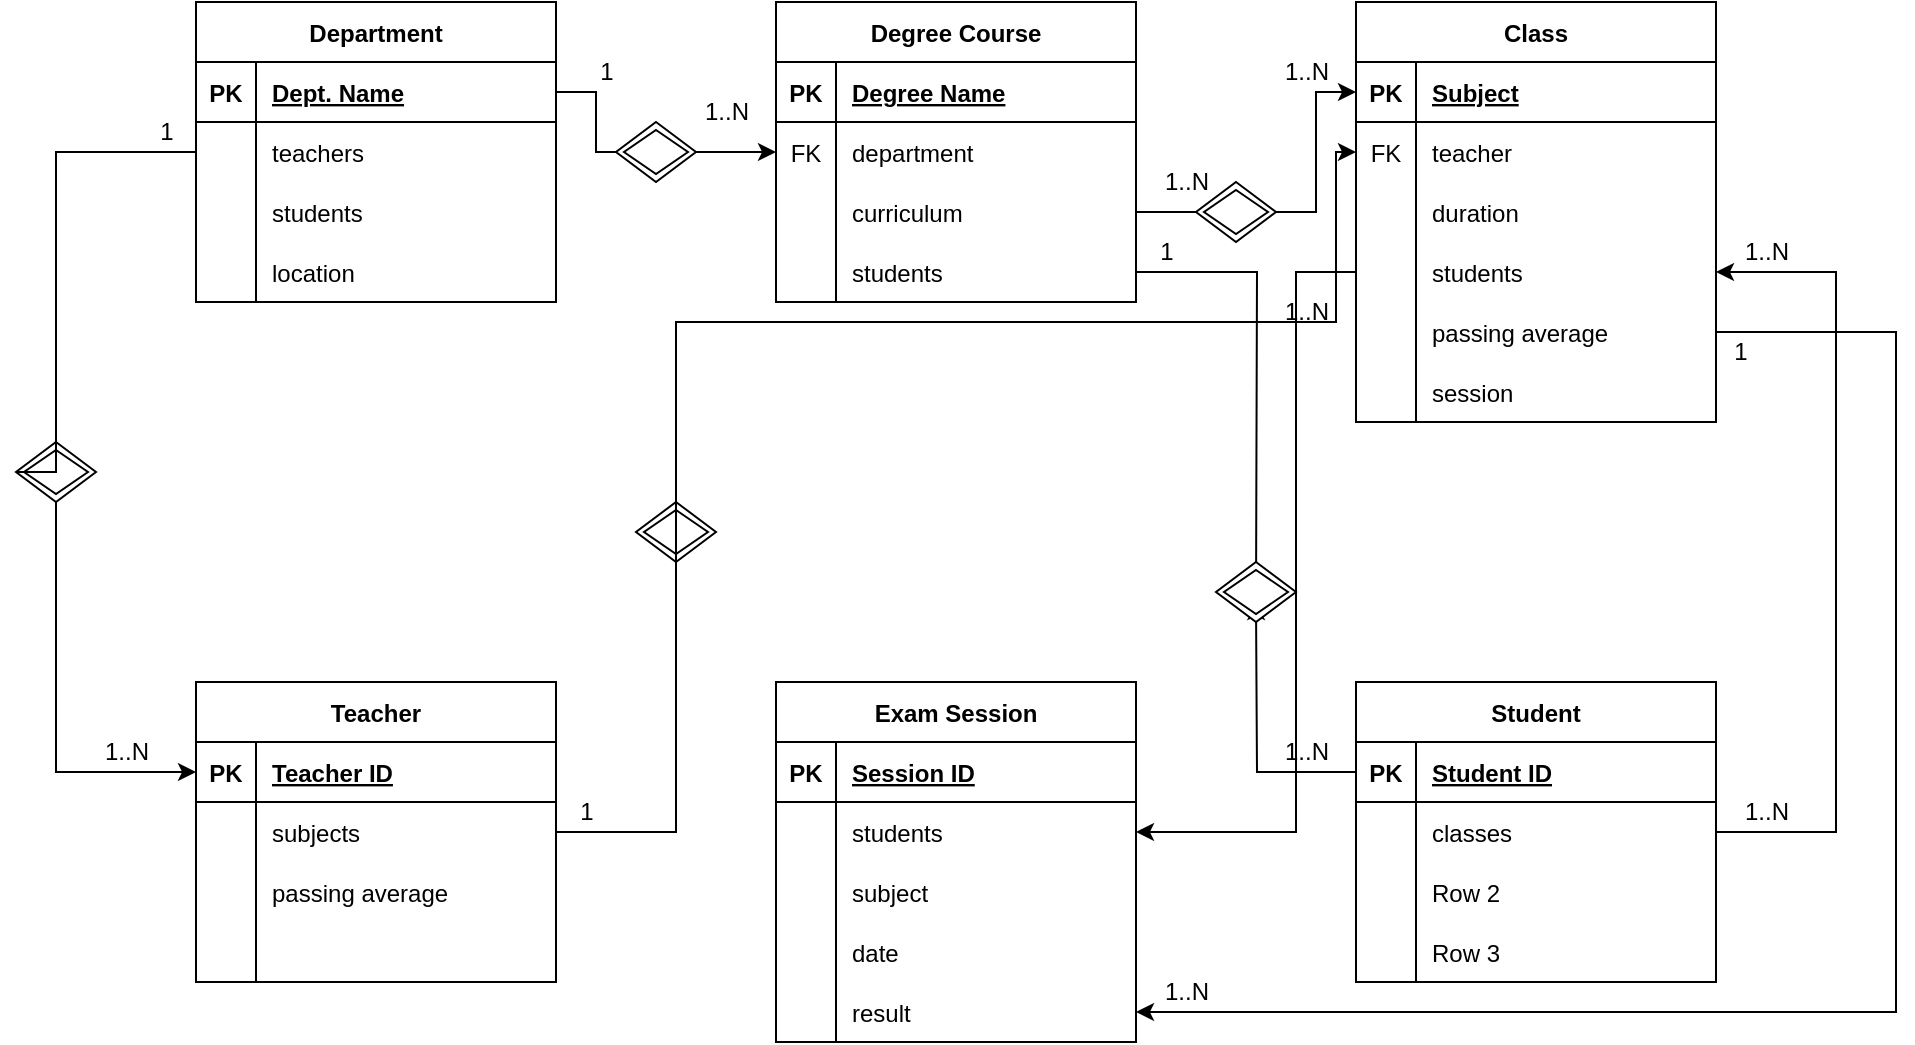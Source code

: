 <mxfile version="20.7.4" type="device"><diagram id="fVnTLUmW5hFLjx-e31FA" name="Pagina-1"><mxGraphModel dx="2261" dy="764" grid="1" gridSize="10" guides="1" tooltips="1" connect="1" arrows="1" fold="1" page="1" pageScale="1" pageWidth="827" pageHeight="1169" math="0" shadow="0"><root><mxCell id="0"/><mxCell id="1" parent="0"/><mxCell id="kruWDj_PlsccbWnWvVst-1" value="Department" style="shape=table;startSize=30;container=1;collapsible=1;childLayout=tableLayout;fixedRows=1;rowLines=0;fontStyle=1;align=center;resizeLast=1;" vertex="1" parent="1"><mxGeometry x="40" y="40" width="180" height="150" as="geometry"/></mxCell><mxCell id="kruWDj_PlsccbWnWvVst-2" value="" style="shape=tableRow;horizontal=0;startSize=0;swimlaneHead=0;swimlaneBody=0;fillColor=none;collapsible=0;dropTarget=0;points=[[0,0.5],[1,0.5]];portConstraint=eastwest;top=0;left=0;right=0;bottom=1;" vertex="1" parent="kruWDj_PlsccbWnWvVst-1"><mxGeometry y="30" width="180" height="30" as="geometry"/></mxCell><mxCell id="kruWDj_PlsccbWnWvVst-3" value="PK" style="shape=partialRectangle;connectable=0;fillColor=none;top=0;left=0;bottom=0;right=0;fontStyle=1;overflow=hidden;" vertex="1" parent="kruWDj_PlsccbWnWvVst-2"><mxGeometry width="30" height="30" as="geometry"><mxRectangle width="30" height="30" as="alternateBounds"/></mxGeometry></mxCell><mxCell id="kruWDj_PlsccbWnWvVst-4" value="Dept. Name" style="shape=partialRectangle;connectable=0;fillColor=none;top=0;left=0;bottom=0;right=0;align=left;spacingLeft=6;fontStyle=5;overflow=hidden;" vertex="1" parent="kruWDj_PlsccbWnWvVst-2"><mxGeometry x="30" width="150" height="30" as="geometry"><mxRectangle width="150" height="30" as="alternateBounds"/></mxGeometry></mxCell><mxCell id="kruWDj_PlsccbWnWvVst-5" value="" style="shape=tableRow;horizontal=0;startSize=0;swimlaneHead=0;swimlaneBody=0;fillColor=none;collapsible=0;dropTarget=0;points=[[0,0.5],[1,0.5]];portConstraint=eastwest;top=0;left=0;right=0;bottom=0;" vertex="1" parent="kruWDj_PlsccbWnWvVst-1"><mxGeometry y="60" width="180" height="30" as="geometry"/></mxCell><mxCell id="kruWDj_PlsccbWnWvVst-6" value="" style="shape=partialRectangle;connectable=0;fillColor=none;top=0;left=0;bottom=0;right=0;editable=1;overflow=hidden;" vertex="1" parent="kruWDj_PlsccbWnWvVst-5"><mxGeometry width="30" height="30" as="geometry"><mxRectangle width="30" height="30" as="alternateBounds"/></mxGeometry></mxCell><mxCell id="kruWDj_PlsccbWnWvVst-7" value="teachers" style="shape=partialRectangle;connectable=0;fillColor=none;top=0;left=0;bottom=0;right=0;align=left;spacingLeft=6;overflow=hidden;" vertex="1" parent="kruWDj_PlsccbWnWvVst-5"><mxGeometry x="30" width="150" height="30" as="geometry"><mxRectangle width="150" height="30" as="alternateBounds"/></mxGeometry></mxCell><mxCell id="kruWDj_PlsccbWnWvVst-8" value="" style="shape=tableRow;horizontal=0;startSize=0;swimlaneHead=0;swimlaneBody=0;fillColor=none;collapsible=0;dropTarget=0;points=[[0,0.5],[1,0.5]];portConstraint=eastwest;top=0;left=0;right=0;bottom=0;" vertex="1" parent="kruWDj_PlsccbWnWvVst-1"><mxGeometry y="90" width="180" height="30" as="geometry"/></mxCell><mxCell id="kruWDj_PlsccbWnWvVst-9" value="" style="shape=partialRectangle;connectable=0;fillColor=none;top=0;left=0;bottom=0;right=0;editable=1;overflow=hidden;" vertex="1" parent="kruWDj_PlsccbWnWvVst-8"><mxGeometry width="30" height="30" as="geometry"><mxRectangle width="30" height="30" as="alternateBounds"/></mxGeometry></mxCell><mxCell id="kruWDj_PlsccbWnWvVst-10" value="students" style="shape=partialRectangle;connectable=0;fillColor=none;top=0;left=0;bottom=0;right=0;align=left;spacingLeft=6;overflow=hidden;" vertex="1" parent="kruWDj_PlsccbWnWvVst-8"><mxGeometry x="30" width="150" height="30" as="geometry"><mxRectangle width="150" height="30" as="alternateBounds"/></mxGeometry></mxCell><mxCell id="kruWDj_PlsccbWnWvVst-11" value="" style="shape=tableRow;horizontal=0;startSize=0;swimlaneHead=0;swimlaneBody=0;fillColor=none;collapsible=0;dropTarget=0;points=[[0,0.5],[1,0.5]];portConstraint=eastwest;top=0;left=0;right=0;bottom=0;" vertex="1" parent="kruWDj_PlsccbWnWvVst-1"><mxGeometry y="120" width="180" height="30" as="geometry"/></mxCell><mxCell id="kruWDj_PlsccbWnWvVst-12" value="" style="shape=partialRectangle;connectable=0;fillColor=none;top=0;left=0;bottom=0;right=0;editable=1;overflow=hidden;" vertex="1" parent="kruWDj_PlsccbWnWvVst-11"><mxGeometry width="30" height="30" as="geometry"><mxRectangle width="30" height="30" as="alternateBounds"/></mxGeometry></mxCell><mxCell id="kruWDj_PlsccbWnWvVst-13" value="location" style="shape=partialRectangle;connectable=0;fillColor=none;top=0;left=0;bottom=0;right=0;align=left;spacingLeft=6;overflow=hidden;" vertex="1" parent="kruWDj_PlsccbWnWvVst-11"><mxGeometry x="30" width="150" height="30" as="geometry"><mxRectangle width="150" height="30" as="alternateBounds"/></mxGeometry></mxCell><mxCell id="kruWDj_PlsccbWnWvVst-14" value="Degree Course" style="shape=table;startSize=30;container=1;collapsible=1;childLayout=tableLayout;fixedRows=1;rowLines=0;fontStyle=1;align=center;resizeLast=1;" vertex="1" parent="1"><mxGeometry x="330" y="40" width="180" height="150" as="geometry"/></mxCell><mxCell id="kruWDj_PlsccbWnWvVst-15" value="" style="shape=tableRow;horizontal=0;startSize=0;swimlaneHead=0;swimlaneBody=0;fillColor=none;collapsible=0;dropTarget=0;points=[[0,0.5],[1,0.5]];portConstraint=eastwest;top=0;left=0;right=0;bottom=1;" vertex="1" parent="kruWDj_PlsccbWnWvVst-14"><mxGeometry y="30" width="180" height="30" as="geometry"/></mxCell><mxCell id="kruWDj_PlsccbWnWvVst-16" value="PK" style="shape=partialRectangle;connectable=0;fillColor=none;top=0;left=0;bottom=0;right=0;fontStyle=1;overflow=hidden;" vertex="1" parent="kruWDj_PlsccbWnWvVst-15"><mxGeometry width="30" height="30" as="geometry"><mxRectangle width="30" height="30" as="alternateBounds"/></mxGeometry></mxCell><mxCell id="kruWDj_PlsccbWnWvVst-17" value="Degree Name" style="shape=partialRectangle;connectable=0;fillColor=none;top=0;left=0;bottom=0;right=0;align=left;spacingLeft=6;fontStyle=5;overflow=hidden;" vertex="1" parent="kruWDj_PlsccbWnWvVst-15"><mxGeometry x="30" width="150" height="30" as="geometry"><mxRectangle width="150" height="30" as="alternateBounds"/></mxGeometry></mxCell><mxCell id="kruWDj_PlsccbWnWvVst-21" value="" style="shape=tableRow;horizontal=0;startSize=0;swimlaneHead=0;swimlaneBody=0;fillColor=none;collapsible=0;dropTarget=0;points=[[0,0.5],[1,0.5]];portConstraint=eastwest;top=0;left=0;right=0;bottom=0;" vertex="1" parent="kruWDj_PlsccbWnWvVst-14"><mxGeometry y="60" width="180" height="30" as="geometry"/></mxCell><mxCell id="kruWDj_PlsccbWnWvVst-22" value="FK" style="shape=partialRectangle;connectable=0;fillColor=none;top=0;left=0;bottom=0;right=0;editable=1;overflow=hidden;" vertex="1" parent="kruWDj_PlsccbWnWvVst-21"><mxGeometry width="30" height="30" as="geometry"><mxRectangle width="30" height="30" as="alternateBounds"/></mxGeometry></mxCell><mxCell id="kruWDj_PlsccbWnWvVst-23" value="department" style="shape=partialRectangle;connectable=0;fillColor=none;top=0;left=0;bottom=0;right=0;align=left;spacingLeft=6;overflow=hidden;" vertex="1" parent="kruWDj_PlsccbWnWvVst-21"><mxGeometry x="30" width="150" height="30" as="geometry"><mxRectangle width="150" height="30" as="alternateBounds"/></mxGeometry></mxCell><mxCell id="kruWDj_PlsccbWnWvVst-18" value="" style="shape=tableRow;horizontal=0;startSize=0;swimlaneHead=0;swimlaneBody=0;fillColor=none;collapsible=0;dropTarget=0;points=[[0,0.5],[1,0.5]];portConstraint=eastwest;top=0;left=0;right=0;bottom=0;" vertex="1" parent="kruWDj_PlsccbWnWvVst-14"><mxGeometry y="90" width="180" height="30" as="geometry"/></mxCell><mxCell id="kruWDj_PlsccbWnWvVst-19" value="" style="shape=partialRectangle;connectable=0;fillColor=none;top=0;left=0;bottom=0;right=0;editable=1;overflow=hidden;" vertex="1" parent="kruWDj_PlsccbWnWvVst-18"><mxGeometry width="30" height="30" as="geometry"><mxRectangle width="30" height="30" as="alternateBounds"/></mxGeometry></mxCell><mxCell id="kruWDj_PlsccbWnWvVst-20" value="curriculum" style="shape=partialRectangle;connectable=0;fillColor=none;top=0;left=0;bottom=0;right=0;align=left;spacingLeft=6;overflow=hidden;" vertex="1" parent="kruWDj_PlsccbWnWvVst-18"><mxGeometry x="30" width="150" height="30" as="geometry"><mxRectangle width="150" height="30" as="alternateBounds"/></mxGeometry></mxCell><mxCell id="kruWDj_PlsccbWnWvVst-24" value="" style="shape=tableRow;horizontal=0;startSize=0;swimlaneHead=0;swimlaneBody=0;fillColor=none;collapsible=0;dropTarget=0;points=[[0,0.5],[1,0.5]];portConstraint=eastwest;top=0;left=0;right=0;bottom=0;" vertex="1" parent="kruWDj_PlsccbWnWvVst-14"><mxGeometry y="120" width="180" height="30" as="geometry"/></mxCell><mxCell id="kruWDj_PlsccbWnWvVst-25" value="" style="shape=partialRectangle;connectable=0;fillColor=none;top=0;left=0;bottom=0;right=0;editable=1;overflow=hidden;" vertex="1" parent="kruWDj_PlsccbWnWvVst-24"><mxGeometry width="30" height="30" as="geometry"><mxRectangle width="30" height="30" as="alternateBounds"/></mxGeometry></mxCell><mxCell id="kruWDj_PlsccbWnWvVst-26" value="students" style="shape=partialRectangle;connectable=0;fillColor=none;top=0;left=0;bottom=0;right=0;align=left;spacingLeft=6;overflow=hidden;" vertex="1" parent="kruWDj_PlsccbWnWvVst-24"><mxGeometry x="30" width="150" height="30" as="geometry"><mxRectangle width="150" height="30" as="alternateBounds"/></mxGeometry></mxCell><mxCell id="kruWDj_PlsccbWnWvVst-27" value="Class" style="shape=table;startSize=30;container=1;collapsible=1;childLayout=tableLayout;fixedRows=1;rowLines=0;fontStyle=1;align=center;resizeLast=1;" vertex="1" parent="1"><mxGeometry x="620" y="40" width="180" height="210" as="geometry"/></mxCell><mxCell id="kruWDj_PlsccbWnWvVst-28" value="" style="shape=tableRow;horizontal=0;startSize=0;swimlaneHead=0;swimlaneBody=0;fillColor=none;collapsible=0;dropTarget=0;points=[[0,0.5],[1,0.5]];portConstraint=eastwest;top=0;left=0;right=0;bottom=1;" vertex="1" parent="kruWDj_PlsccbWnWvVst-27"><mxGeometry y="30" width="180" height="30" as="geometry"/></mxCell><mxCell id="kruWDj_PlsccbWnWvVst-29" value="PK" style="shape=partialRectangle;connectable=0;fillColor=none;top=0;left=0;bottom=0;right=0;fontStyle=1;overflow=hidden;" vertex="1" parent="kruWDj_PlsccbWnWvVst-28"><mxGeometry width="30" height="30" as="geometry"><mxRectangle width="30" height="30" as="alternateBounds"/></mxGeometry></mxCell><mxCell id="kruWDj_PlsccbWnWvVst-30" value="Subject" style="shape=partialRectangle;connectable=0;fillColor=none;top=0;left=0;bottom=0;right=0;align=left;spacingLeft=6;fontStyle=5;overflow=hidden;" vertex="1" parent="kruWDj_PlsccbWnWvVst-28"><mxGeometry x="30" width="150" height="30" as="geometry"><mxRectangle width="150" height="30" as="alternateBounds"/></mxGeometry></mxCell><mxCell id="kruWDj_PlsccbWnWvVst-31" value="" style="shape=tableRow;horizontal=0;startSize=0;swimlaneHead=0;swimlaneBody=0;fillColor=none;collapsible=0;dropTarget=0;points=[[0,0.5],[1,0.5]];portConstraint=eastwest;top=0;left=0;right=0;bottom=0;" vertex="1" parent="kruWDj_PlsccbWnWvVst-27"><mxGeometry y="60" width="180" height="30" as="geometry"/></mxCell><mxCell id="kruWDj_PlsccbWnWvVst-32" value="FK" style="shape=partialRectangle;connectable=0;fillColor=none;top=0;left=0;bottom=0;right=0;editable=1;overflow=hidden;" vertex="1" parent="kruWDj_PlsccbWnWvVst-31"><mxGeometry width="30" height="30" as="geometry"><mxRectangle width="30" height="30" as="alternateBounds"/></mxGeometry></mxCell><mxCell id="kruWDj_PlsccbWnWvVst-33" value="teacher" style="shape=partialRectangle;connectable=0;fillColor=none;top=0;left=0;bottom=0;right=0;align=left;spacingLeft=6;overflow=hidden;" vertex="1" parent="kruWDj_PlsccbWnWvVst-31"><mxGeometry x="30" width="150" height="30" as="geometry"><mxRectangle width="150" height="30" as="alternateBounds"/></mxGeometry></mxCell><mxCell id="kruWDj_PlsccbWnWvVst-34" value="" style="shape=tableRow;horizontal=0;startSize=0;swimlaneHead=0;swimlaneBody=0;fillColor=none;collapsible=0;dropTarget=0;points=[[0,0.5],[1,0.5]];portConstraint=eastwest;top=0;left=0;right=0;bottom=0;" vertex="1" parent="kruWDj_PlsccbWnWvVst-27"><mxGeometry y="90" width="180" height="30" as="geometry"/></mxCell><mxCell id="kruWDj_PlsccbWnWvVst-35" value="" style="shape=partialRectangle;connectable=0;fillColor=none;top=0;left=0;bottom=0;right=0;editable=1;overflow=hidden;" vertex="1" parent="kruWDj_PlsccbWnWvVst-34"><mxGeometry width="30" height="30" as="geometry"><mxRectangle width="30" height="30" as="alternateBounds"/></mxGeometry></mxCell><mxCell id="kruWDj_PlsccbWnWvVst-36" value="duration" style="shape=partialRectangle;connectable=0;fillColor=none;top=0;left=0;bottom=0;right=0;align=left;spacingLeft=6;overflow=hidden;" vertex="1" parent="kruWDj_PlsccbWnWvVst-34"><mxGeometry x="30" width="150" height="30" as="geometry"><mxRectangle width="150" height="30" as="alternateBounds"/></mxGeometry></mxCell><mxCell id="kruWDj_PlsccbWnWvVst-37" value="" style="shape=tableRow;horizontal=0;startSize=0;swimlaneHead=0;swimlaneBody=0;fillColor=none;collapsible=0;dropTarget=0;points=[[0,0.5],[1,0.5]];portConstraint=eastwest;top=0;left=0;right=0;bottom=0;" vertex="1" parent="kruWDj_PlsccbWnWvVst-27"><mxGeometry y="120" width="180" height="30" as="geometry"/></mxCell><mxCell id="kruWDj_PlsccbWnWvVst-38" value="" style="shape=partialRectangle;connectable=0;fillColor=none;top=0;left=0;bottom=0;right=0;editable=1;overflow=hidden;" vertex="1" parent="kruWDj_PlsccbWnWvVst-37"><mxGeometry width="30" height="30" as="geometry"><mxRectangle width="30" height="30" as="alternateBounds"/></mxGeometry></mxCell><mxCell id="kruWDj_PlsccbWnWvVst-39" value="students" style="shape=partialRectangle;connectable=0;fillColor=none;top=0;left=0;bottom=0;right=0;align=left;spacingLeft=6;overflow=hidden;" vertex="1" parent="kruWDj_PlsccbWnWvVst-37"><mxGeometry x="30" width="150" height="30" as="geometry"><mxRectangle width="150" height="30" as="alternateBounds"/></mxGeometry></mxCell><mxCell id="kruWDj_PlsccbWnWvVst-96" value="" style="shape=tableRow;horizontal=0;startSize=0;swimlaneHead=0;swimlaneBody=0;fillColor=none;collapsible=0;dropTarget=0;points=[[0,0.5],[1,0.5]];portConstraint=eastwest;top=0;left=0;right=0;bottom=0;" vertex="1" parent="kruWDj_PlsccbWnWvVst-27"><mxGeometry y="150" width="180" height="30" as="geometry"/></mxCell><mxCell id="kruWDj_PlsccbWnWvVst-97" value="" style="shape=partialRectangle;connectable=0;fillColor=none;top=0;left=0;bottom=0;right=0;editable=1;overflow=hidden;" vertex="1" parent="kruWDj_PlsccbWnWvVst-96"><mxGeometry width="30" height="30" as="geometry"><mxRectangle width="30" height="30" as="alternateBounds"/></mxGeometry></mxCell><mxCell id="kruWDj_PlsccbWnWvVst-98" value="passing average" style="shape=partialRectangle;connectable=0;fillColor=none;top=0;left=0;bottom=0;right=0;align=left;spacingLeft=6;overflow=hidden;" vertex="1" parent="kruWDj_PlsccbWnWvVst-96"><mxGeometry x="30" width="150" height="30" as="geometry"><mxRectangle width="150" height="30" as="alternateBounds"/></mxGeometry></mxCell><mxCell id="kruWDj_PlsccbWnWvVst-120" value="" style="shape=tableRow;horizontal=0;startSize=0;swimlaneHead=0;swimlaneBody=0;fillColor=none;collapsible=0;dropTarget=0;points=[[0,0.5],[1,0.5]];portConstraint=eastwest;top=0;left=0;right=0;bottom=0;" vertex="1" parent="kruWDj_PlsccbWnWvVst-27"><mxGeometry y="180" width="180" height="30" as="geometry"/></mxCell><mxCell id="kruWDj_PlsccbWnWvVst-121" value="" style="shape=partialRectangle;connectable=0;fillColor=none;top=0;left=0;bottom=0;right=0;editable=1;overflow=hidden;" vertex="1" parent="kruWDj_PlsccbWnWvVst-120"><mxGeometry width="30" height="30" as="geometry"><mxRectangle width="30" height="30" as="alternateBounds"/></mxGeometry></mxCell><mxCell id="kruWDj_PlsccbWnWvVst-122" value="session" style="shape=partialRectangle;connectable=0;fillColor=none;top=0;left=0;bottom=0;right=0;align=left;spacingLeft=6;overflow=hidden;" vertex="1" parent="kruWDj_PlsccbWnWvVst-120"><mxGeometry x="30" width="150" height="30" as="geometry"><mxRectangle width="150" height="30" as="alternateBounds"/></mxGeometry></mxCell><mxCell id="kruWDj_PlsccbWnWvVst-40" value="Teacher" style="shape=table;startSize=30;container=1;collapsible=1;childLayout=tableLayout;fixedRows=1;rowLines=0;fontStyle=1;align=center;resizeLast=1;" vertex="1" parent="1"><mxGeometry x="40" y="380" width="180" height="150" as="geometry"/></mxCell><mxCell id="kruWDj_PlsccbWnWvVst-41" value="" style="shape=tableRow;horizontal=0;startSize=0;swimlaneHead=0;swimlaneBody=0;fillColor=none;collapsible=0;dropTarget=0;points=[[0,0.5],[1,0.5]];portConstraint=eastwest;top=0;left=0;right=0;bottom=1;" vertex="1" parent="kruWDj_PlsccbWnWvVst-40"><mxGeometry y="30" width="180" height="30" as="geometry"/></mxCell><mxCell id="kruWDj_PlsccbWnWvVst-42" value="PK" style="shape=partialRectangle;connectable=0;fillColor=none;top=0;left=0;bottom=0;right=0;fontStyle=1;overflow=hidden;" vertex="1" parent="kruWDj_PlsccbWnWvVst-41"><mxGeometry width="30" height="30" as="geometry"><mxRectangle width="30" height="30" as="alternateBounds"/></mxGeometry></mxCell><mxCell id="kruWDj_PlsccbWnWvVst-43" value="Teacher ID" style="shape=partialRectangle;connectable=0;fillColor=none;top=0;left=0;bottom=0;right=0;align=left;spacingLeft=6;fontStyle=5;overflow=hidden;" vertex="1" parent="kruWDj_PlsccbWnWvVst-41"><mxGeometry x="30" width="150" height="30" as="geometry"><mxRectangle width="150" height="30" as="alternateBounds"/></mxGeometry></mxCell><mxCell id="kruWDj_PlsccbWnWvVst-44" value="" style="shape=tableRow;horizontal=0;startSize=0;swimlaneHead=0;swimlaneBody=0;fillColor=none;collapsible=0;dropTarget=0;points=[[0,0.5],[1,0.5]];portConstraint=eastwest;top=0;left=0;right=0;bottom=0;" vertex="1" parent="kruWDj_PlsccbWnWvVst-40"><mxGeometry y="60" width="180" height="30" as="geometry"/></mxCell><mxCell id="kruWDj_PlsccbWnWvVst-45" value="" style="shape=partialRectangle;connectable=0;fillColor=none;top=0;left=0;bottom=0;right=0;editable=1;overflow=hidden;" vertex="1" parent="kruWDj_PlsccbWnWvVst-44"><mxGeometry width="30" height="30" as="geometry"><mxRectangle width="30" height="30" as="alternateBounds"/></mxGeometry></mxCell><mxCell id="kruWDj_PlsccbWnWvVst-46" value="subjects" style="shape=partialRectangle;connectable=0;fillColor=none;top=0;left=0;bottom=0;right=0;align=left;spacingLeft=6;overflow=hidden;" vertex="1" parent="kruWDj_PlsccbWnWvVst-44"><mxGeometry x="30" width="150" height="30" as="geometry"><mxRectangle width="150" height="30" as="alternateBounds"/></mxGeometry></mxCell><mxCell id="kruWDj_PlsccbWnWvVst-47" value="" style="shape=tableRow;horizontal=0;startSize=0;swimlaneHead=0;swimlaneBody=0;fillColor=none;collapsible=0;dropTarget=0;points=[[0,0.5],[1,0.5]];portConstraint=eastwest;top=0;left=0;right=0;bottom=0;" vertex="1" parent="kruWDj_PlsccbWnWvVst-40"><mxGeometry y="90" width="180" height="30" as="geometry"/></mxCell><mxCell id="kruWDj_PlsccbWnWvVst-48" value="" style="shape=partialRectangle;connectable=0;fillColor=none;top=0;left=0;bottom=0;right=0;editable=1;overflow=hidden;" vertex="1" parent="kruWDj_PlsccbWnWvVst-47"><mxGeometry width="30" height="30" as="geometry"><mxRectangle width="30" height="30" as="alternateBounds"/></mxGeometry></mxCell><mxCell id="kruWDj_PlsccbWnWvVst-49" value="passing average" style="shape=partialRectangle;connectable=0;fillColor=none;top=0;left=0;bottom=0;right=0;align=left;spacingLeft=6;overflow=hidden;" vertex="1" parent="kruWDj_PlsccbWnWvVst-47"><mxGeometry x="30" width="150" height="30" as="geometry"><mxRectangle width="150" height="30" as="alternateBounds"/></mxGeometry></mxCell><mxCell id="kruWDj_PlsccbWnWvVst-50" value="" style="shape=tableRow;horizontal=0;startSize=0;swimlaneHead=0;swimlaneBody=0;fillColor=none;collapsible=0;dropTarget=0;points=[[0,0.5],[1,0.5]];portConstraint=eastwest;top=0;left=0;right=0;bottom=0;" vertex="1" parent="kruWDj_PlsccbWnWvVst-40"><mxGeometry y="120" width="180" height="30" as="geometry"/></mxCell><mxCell id="kruWDj_PlsccbWnWvVst-51" value="" style="shape=partialRectangle;connectable=0;fillColor=none;top=0;left=0;bottom=0;right=0;editable=1;overflow=hidden;" vertex="1" parent="kruWDj_PlsccbWnWvVst-50"><mxGeometry width="30" height="30" as="geometry"><mxRectangle width="30" height="30" as="alternateBounds"/></mxGeometry></mxCell><mxCell id="kruWDj_PlsccbWnWvVst-52" value="" style="shape=partialRectangle;connectable=0;fillColor=none;top=0;left=0;bottom=0;right=0;align=left;spacingLeft=6;overflow=hidden;" vertex="1" parent="kruWDj_PlsccbWnWvVst-50"><mxGeometry x="30" width="150" height="30" as="geometry"><mxRectangle width="150" height="30" as="alternateBounds"/></mxGeometry></mxCell><mxCell id="kruWDj_PlsccbWnWvVst-53" value="Exam Session" style="shape=table;startSize=30;container=1;collapsible=1;childLayout=tableLayout;fixedRows=1;rowLines=0;fontStyle=1;align=center;resizeLast=1;" vertex="1" parent="1"><mxGeometry x="330" y="380" width="180" height="180" as="geometry"/></mxCell><mxCell id="kruWDj_PlsccbWnWvVst-54" value="" style="shape=tableRow;horizontal=0;startSize=0;swimlaneHead=0;swimlaneBody=0;fillColor=none;collapsible=0;dropTarget=0;points=[[0,0.5],[1,0.5]];portConstraint=eastwest;top=0;left=0;right=0;bottom=1;" vertex="1" parent="kruWDj_PlsccbWnWvVst-53"><mxGeometry y="30" width="180" height="30" as="geometry"/></mxCell><mxCell id="kruWDj_PlsccbWnWvVst-55" value="PK" style="shape=partialRectangle;connectable=0;fillColor=none;top=0;left=0;bottom=0;right=0;fontStyle=1;overflow=hidden;" vertex="1" parent="kruWDj_PlsccbWnWvVst-54"><mxGeometry width="30" height="30" as="geometry"><mxRectangle width="30" height="30" as="alternateBounds"/></mxGeometry></mxCell><mxCell id="kruWDj_PlsccbWnWvVst-56" value="Session ID" style="shape=partialRectangle;connectable=0;fillColor=none;top=0;left=0;bottom=0;right=0;align=left;spacingLeft=6;fontStyle=5;overflow=hidden;" vertex="1" parent="kruWDj_PlsccbWnWvVst-54"><mxGeometry x="30" width="150" height="30" as="geometry"><mxRectangle width="150" height="30" as="alternateBounds"/></mxGeometry></mxCell><mxCell id="kruWDj_PlsccbWnWvVst-92" value="" style="shape=tableRow;horizontal=0;startSize=0;swimlaneHead=0;swimlaneBody=0;fillColor=none;collapsible=0;dropTarget=0;points=[[0,0.5],[1,0.5]];portConstraint=eastwest;top=0;left=0;right=0;bottom=0;" vertex="1" parent="kruWDj_PlsccbWnWvVst-53"><mxGeometry y="60" width="180" height="30" as="geometry"/></mxCell><mxCell id="kruWDj_PlsccbWnWvVst-93" value="" style="shape=partialRectangle;connectable=0;fillColor=none;top=0;left=0;bottom=0;right=0;editable=1;overflow=hidden;" vertex="1" parent="kruWDj_PlsccbWnWvVst-92"><mxGeometry width="30" height="30" as="geometry"><mxRectangle width="30" height="30" as="alternateBounds"/></mxGeometry></mxCell><mxCell id="kruWDj_PlsccbWnWvVst-94" value="students" style="shape=partialRectangle;connectable=0;fillColor=none;top=0;left=0;bottom=0;right=0;align=left;spacingLeft=6;overflow=hidden;" vertex="1" parent="kruWDj_PlsccbWnWvVst-92"><mxGeometry x="30" width="150" height="30" as="geometry"><mxRectangle width="150" height="30" as="alternateBounds"/></mxGeometry></mxCell><mxCell id="kruWDj_PlsccbWnWvVst-57" value="" style="shape=tableRow;horizontal=0;startSize=0;swimlaneHead=0;swimlaneBody=0;fillColor=none;collapsible=0;dropTarget=0;points=[[0,0.5],[1,0.5]];portConstraint=eastwest;top=0;left=0;right=0;bottom=0;" vertex="1" parent="kruWDj_PlsccbWnWvVst-53"><mxGeometry y="90" width="180" height="30" as="geometry"/></mxCell><mxCell id="kruWDj_PlsccbWnWvVst-58" value="" style="shape=partialRectangle;connectable=0;fillColor=none;top=0;left=0;bottom=0;right=0;editable=1;overflow=hidden;" vertex="1" parent="kruWDj_PlsccbWnWvVst-57"><mxGeometry width="30" height="30" as="geometry"><mxRectangle width="30" height="30" as="alternateBounds"/></mxGeometry></mxCell><mxCell id="kruWDj_PlsccbWnWvVst-59" value="subject" style="shape=partialRectangle;connectable=0;fillColor=none;top=0;left=0;bottom=0;right=0;align=left;spacingLeft=6;overflow=hidden;" vertex="1" parent="kruWDj_PlsccbWnWvVst-57"><mxGeometry x="30" width="150" height="30" as="geometry"><mxRectangle width="150" height="30" as="alternateBounds"/></mxGeometry></mxCell><mxCell id="kruWDj_PlsccbWnWvVst-60" value="" style="shape=tableRow;horizontal=0;startSize=0;swimlaneHead=0;swimlaneBody=0;fillColor=none;collapsible=0;dropTarget=0;points=[[0,0.5],[1,0.5]];portConstraint=eastwest;top=0;left=0;right=0;bottom=0;" vertex="1" parent="kruWDj_PlsccbWnWvVst-53"><mxGeometry y="120" width="180" height="30" as="geometry"/></mxCell><mxCell id="kruWDj_PlsccbWnWvVst-61" value="" style="shape=partialRectangle;connectable=0;fillColor=none;top=0;left=0;bottom=0;right=0;editable=1;overflow=hidden;" vertex="1" parent="kruWDj_PlsccbWnWvVst-60"><mxGeometry width="30" height="30" as="geometry"><mxRectangle width="30" height="30" as="alternateBounds"/></mxGeometry></mxCell><mxCell id="kruWDj_PlsccbWnWvVst-62" value="date" style="shape=partialRectangle;connectable=0;fillColor=none;top=0;left=0;bottom=0;right=0;align=left;spacingLeft=6;overflow=hidden;" vertex="1" parent="kruWDj_PlsccbWnWvVst-60"><mxGeometry x="30" width="150" height="30" as="geometry"><mxRectangle width="150" height="30" as="alternateBounds"/></mxGeometry></mxCell><mxCell id="kruWDj_PlsccbWnWvVst-63" value="" style="shape=tableRow;horizontal=0;startSize=0;swimlaneHead=0;swimlaneBody=0;fillColor=none;collapsible=0;dropTarget=0;points=[[0,0.5],[1,0.5]];portConstraint=eastwest;top=0;left=0;right=0;bottom=0;" vertex="1" parent="kruWDj_PlsccbWnWvVst-53"><mxGeometry y="150" width="180" height="30" as="geometry"/></mxCell><mxCell id="kruWDj_PlsccbWnWvVst-64" value="" style="shape=partialRectangle;connectable=0;fillColor=none;top=0;left=0;bottom=0;right=0;editable=1;overflow=hidden;" vertex="1" parent="kruWDj_PlsccbWnWvVst-63"><mxGeometry width="30" height="30" as="geometry"><mxRectangle width="30" height="30" as="alternateBounds"/></mxGeometry></mxCell><mxCell id="kruWDj_PlsccbWnWvVst-65" value="result" style="shape=partialRectangle;connectable=0;fillColor=none;top=0;left=0;bottom=0;right=0;align=left;spacingLeft=6;overflow=hidden;" vertex="1" parent="kruWDj_PlsccbWnWvVst-63"><mxGeometry x="30" width="150" height="30" as="geometry"><mxRectangle width="150" height="30" as="alternateBounds"/></mxGeometry></mxCell><mxCell id="kruWDj_PlsccbWnWvVst-66" value="Student" style="shape=table;startSize=30;container=1;collapsible=1;childLayout=tableLayout;fixedRows=1;rowLines=0;fontStyle=1;align=center;resizeLast=1;" vertex="1" parent="1"><mxGeometry x="620" y="380" width="180" height="150" as="geometry"/></mxCell><mxCell id="kruWDj_PlsccbWnWvVst-67" value="" style="shape=tableRow;horizontal=0;startSize=0;swimlaneHead=0;swimlaneBody=0;fillColor=none;collapsible=0;dropTarget=0;points=[[0,0.5],[1,0.5]];portConstraint=eastwest;top=0;left=0;right=0;bottom=1;" vertex="1" parent="kruWDj_PlsccbWnWvVst-66"><mxGeometry y="30" width="180" height="30" as="geometry"/></mxCell><mxCell id="kruWDj_PlsccbWnWvVst-68" value="PK" style="shape=partialRectangle;connectable=0;fillColor=none;top=0;left=0;bottom=0;right=0;fontStyle=1;overflow=hidden;" vertex="1" parent="kruWDj_PlsccbWnWvVst-67"><mxGeometry width="30" height="30" as="geometry"><mxRectangle width="30" height="30" as="alternateBounds"/></mxGeometry></mxCell><mxCell id="kruWDj_PlsccbWnWvVst-69" value="Student ID" style="shape=partialRectangle;connectable=0;fillColor=none;top=0;left=0;bottom=0;right=0;align=left;spacingLeft=6;fontStyle=5;overflow=hidden;" vertex="1" parent="kruWDj_PlsccbWnWvVst-67"><mxGeometry x="30" width="150" height="30" as="geometry"><mxRectangle width="150" height="30" as="alternateBounds"/></mxGeometry></mxCell><mxCell id="kruWDj_PlsccbWnWvVst-70" value="" style="shape=tableRow;horizontal=0;startSize=0;swimlaneHead=0;swimlaneBody=0;fillColor=none;collapsible=0;dropTarget=0;points=[[0,0.5],[1,0.5]];portConstraint=eastwest;top=0;left=0;right=0;bottom=0;" vertex="1" parent="kruWDj_PlsccbWnWvVst-66"><mxGeometry y="60" width="180" height="30" as="geometry"/></mxCell><mxCell id="kruWDj_PlsccbWnWvVst-71" value="" style="shape=partialRectangle;connectable=0;fillColor=none;top=0;left=0;bottom=0;right=0;editable=1;overflow=hidden;" vertex="1" parent="kruWDj_PlsccbWnWvVst-70"><mxGeometry width="30" height="30" as="geometry"><mxRectangle width="30" height="30" as="alternateBounds"/></mxGeometry></mxCell><mxCell id="kruWDj_PlsccbWnWvVst-72" value="classes" style="shape=partialRectangle;connectable=0;fillColor=none;top=0;left=0;bottom=0;right=0;align=left;spacingLeft=6;overflow=hidden;" vertex="1" parent="kruWDj_PlsccbWnWvVst-70"><mxGeometry x="30" width="150" height="30" as="geometry"><mxRectangle width="150" height="30" as="alternateBounds"/></mxGeometry></mxCell><mxCell id="kruWDj_PlsccbWnWvVst-73" value="" style="shape=tableRow;horizontal=0;startSize=0;swimlaneHead=0;swimlaneBody=0;fillColor=none;collapsible=0;dropTarget=0;points=[[0,0.5],[1,0.5]];portConstraint=eastwest;top=0;left=0;right=0;bottom=0;" vertex="1" parent="kruWDj_PlsccbWnWvVst-66"><mxGeometry y="90" width="180" height="30" as="geometry"/></mxCell><mxCell id="kruWDj_PlsccbWnWvVst-74" value="" style="shape=partialRectangle;connectable=0;fillColor=none;top=0;left=0;bottom=0;right=0;editable=1;overflow=hidden;" vertex="1" parent="kruWDj_PlsccbWnWvVst-73"><mxGeometry width="30" height="30" as="geometry"><mxRectangle width="30" height="30" as="alternateBounds"/></mxGeometry></mxCell><mxCell id="kruWDj_PlsccbWnWvVst-75" value="Row 2" style="shape=partialRectangle;connectable=0;fillColor=none;top=0;left=0;bottom=0;right=0;align=left;spacingLeft=6;overflow=hidden;" vertex="1" parent="kruWDj_PlsccbWnWvVst-73"><mxGeometry x="30" width="150" height="30" as="geometry"><mxRectangle width="150" height="30" as="alternateBounds"/></mxGeometry></mxCell><mxCell id="kruWDj_PlsccbWnWvVst-76" value="" style="shape=tableRow;horizontal=0;startSize=0;swimlaneHead=0;swimlaneBody=0;fillColor=none;collapsible=0;dropTarget=0;points=[[0,0.5],[1,0.5]];portConstraint=eastwest;top=0;left=0;right=0;bottom=0;" vertex="1" parent="kruWDj_PlsccbWnWvVst-66"><mxGeometry y="120" width="180" height="30" as="geometry"/></mxCell><mxCell id="kruWDj_PlsccbWnWvVst-77" value="" style="shape=partialRectangle;connectable=0;fillColor=none;top=0;left=0;bottom=0;right=0;editable=1;overflow=hidden;" vertex="1" parent="kruWDj_PlsccbWnWvVst-76"><mxGeometry width="30" height="30" as="geometry"><mxRectangle width="30" height="30" as="alternateBounds"/></mxGeometry></mxCell><mxCell id="kruWDj_PlsccbWnWvVst-78" value="Row 3" style="shape=partialRectangle;connectable=0;fillColor=none;top=0;left=0;bottom=0;right=0;align=left;spacingLeft=6;overflow=hidden;" vertex="1" parent="kruWDj_PlsccbWnWvVst-76"><mxGeometry x="30" width="150" height="30" as="geometry"><mxRectangle width="150" height="30" as="alternateBounds"/></mxGeometry></mxCell><mxCell id="kruWDj_PlsccbWnWvVst-79" style="edgeStyle=orthogonalEdgeStyle;rounded=0;orthogonalLoop=1;jettySize=auto;html=1;exitX=1;exitY=0.5;exitDx=0;exitDy=0;entryX=0;entryY=0.5;entryDx=0;entryDy=0;startArrow=none;" edge="1" parent="1" source="kruWDj_PlsccbWnWvVst-82" target="kruWDj_PlsccbWnWvVst-21"><mxGeometry relative="1" as="geometry"/></mxCell><mxCell id="kruWDj_PlsccbWnWvVst-80" value="1" style="text;html=1;align=center;verticalAlign=middle;resizable=0;points=[];autosize=1;strokeColor=none;fillColor=none;" vertex="1" parent="1"><mxGeometry x="230" y="60" width="30" height="30" as="geometry"/></mxCell><mxCell id="kruWDj_PlsccbWnWvVst-81" value="1..N" style="text;html=1;align=center;verticalAlign=middle;resizable=0;points=[];autosize=1;strokeColor=none;fillColor=none;" vertex="1" parent="1"><mxGeometry x="280" y="80" width="50" height="30" as="geometry"/></mxCell><mxCell id="kruWDj_PlsccbWnWvVst-82" value="" style="shape=rhombus;double=1;perimeter=rhombusPerimeter;whiteSpace=wrap;html=1;align=center;" vertex="1" parent="1"><mxGeometry x="250" y="100" width="40" height="30" as="geometry"/></mxCell><mxCell id="kruWDj_PlsccbWnWvVst-83" value="" style="edgeStyle=orthogonalEdgeStyle;rounded=0;orthogonalLoop=1;jettySize=auto;html=1;exitX=1;exitY=0.5;exitDx=0;exitDy=0;entryX=0;entryY=0.5;entryDx=0;entryDy=0;endArrow=none;" edge="1" parent="1" source="kruWDj_PlsccbWnWvVst-2" target="kruWDj_PlsccbWnWvVst-82"><mxGeometry relative="1" as="geometry"><mxPoint x="220" y="85" as="sourcePoint"/><mxPoint x="320" y="85" as="targetPoint"/></mxGeometry></mxCell><mxCell id="kruWDj_PlsccbWnWvVst-84" style="edgeStyle=orthogonalEdgeStyle;rounded=0;orthogonalLoop=1;jettySize=auto;html=1;exitX=1;exitY=0.5;exitDx=0;exitDy=0;entryX=0;entryY=0.5;entryDx=0;entryDy=0;startArrow=none;" edge="1" parent="1" source="kruWDj_PlsccbWnWvVst-89" target="kruWDj_PlsccbWnWvVst-28"><mxGeometry relative="1" as="geometry"/></mxCell><mxCell id="kruWDj_PlsccbWnWvVst-85" value="1..N" style="text;html=1;align=center;verticalAlign=middle;resizable=0;points=[];autosize=1;strokeColor=none;fillColor=none;" vertex="1" parent="1"><mxGeometry x="510" y="115" width="50" height="30" as="geometry"/></mxCell><mxCell id="kruWDj_PlsccbWnWvVst-88" value="1..N" style="text;html=1;align=center;verticalAlign=middle;resizable=0;points=[];autosize=1;strokeColor=none;fillColor=none;" vertex="1" parent="1"><mxGeometry x="570" y="60" width="50" height="30" as="geometry"/></mxCell><mxCell id="kruWDj_PlsccbWnWvVst-89" value="" style="shape=rhombus;double=1;perimeter=rhombusPerimeter;whiteSpace=wrap;html=1;align=center;" vertex="1" parent="1"><mxGeometry x="540" y="130" width="40" height="30" as="geometry"/></mxCell><mxCell id="kruWDj_PlsccbWnWvVst-99" value="" style="edgeStyle=orthogonalEdgeStyle;rounded=0;orthogonalLoop=1;jettySize=auto;html=1;exitX=1;exitY=0.5;exitDx=0;exitDy=0;entryX=0;entryY=0.5;entryDx=0;entryDy=0;endArrow=none;" edge="1" parent="1" source="kruWDj_PlsccbWnWvVst-18" target="kruWDj_PlsccbWnWvVst-89"><mxGeometry relative="1" as="geometry"><mxPoint x="510" y="145" as="sourcePoint"/><mxPoint x="620" y="85" as="targetPoint"/></mxGeometry></mxCell><mxCell id="kruWDj_PlsccbWnWvVst-100" style="edgeStyle=orthogonalEdgeStyle;rounded=0;orthogonalLoop=1;jettySize=auto;html=1;exitX=0;exitY=0.5;exitDx=0;exitDy=0;entryX=0;entryY=0.5;entryDx=0;entryDy=0;startArrow=none;" edge="1" parent="1" source="kruWDj_PlsccbWnWvVst-101" target="kruWDj_PlsccbWnWvVst-41"><mxGeometry relative="1" as="geometry"><Array as="points"><mxPoint x="-30" y="275"/><mxPoint x="-30" y="425"/></Array></mxGeometry></mxCell><mxCell id="kruWDj_PlsccbWnWvVst-101" value="" style="shape=rhombus;double=1;perimeter=rhombusPerimeter;whiteSpace=wrap;html=1;align=center;" vertex="1" parent="1"><mxGeometry x="-50" y="260" width="40" height="30" as="geometry"/></mxCell><mxCell id="kruWDj_PlsccbWnWvVst-102" value="" style="edgeStyle=orthogonalEdgeStyle;rounded=0;orthogonalLoop=1;jettySize=auto;html=1;exitX=0;exitY=0.5;exitDx=0;exitDy=0;entryX=0;entryY=0.5;entryDx=0;entryDy=0;endArrow=none;" edge="1" parent="1" source="kruWDj_PlsccbWnWvVst-5" target="kruWDj_PlsccbWnWvVst-101"><mxGeometry relative="1" as="geometry"><mxPoint x="40" y="115" as="sourcePoint"/><mxPoint x="40" y="425" as="targetPoint"/><Array as="points"><mxPoint x="-30" y="115"/><mxPoint x="-30" y="275"/></Array></mxGeometry></mxCell><mxCell id="kruWDj_PlsccbWnWvVst-103" value="1" style="text;html=1;align=center;verticalAlign=middle;resizable=0;points=[];autosize=1;strokeColor=none;fillColor=none;" vertex="1" parent="1"><mxGeometry x="10" y="90" width="30" height="30" as="geometry"/></mxCell><mxCell id="kruWDj_PlsccbWnWvVst-104" value="1..N" style="text;html=1;align=center;verticalAlign=middle;resizable=0;points=[];autosize=1;strokeColor=none;fillColor=none;" vertex="1" parent="1"><mxGeometry x="-20" y="400" width="50" height="30" as="geometry"/></mxCell><mxCell id="kruWDj_PlsccbWnWvVst-107" value="" style="shape=rhombus;double=1;perimeter=rhombusPerimeter;whiteSpace=wrap;html=1;align=center;" vertex="1" parent="1"><mxGeometry x="260" y="290" width="40" height="30" as="geometry"/></mxCell><mxCell id="kruWDj_PlsccbWnWvVst-110" value="1" style="text;html=1;align=center;verticalAlign=middle;resizable=0;points=[];autosize=1;strokeColor=none;fillColor=none;" vertex="1" parent="1"><mxGeometry x="220" y="430" width="30" height="30" as="geometry"/></mxCell><mxCell id="kruWDj_PlsccbWnWvVst-111" value="1..N" style="text;html=1;align=center;verticalAlign=middle;resizable=0;points=[];autosize=1;strokeColor=none;fillColor=none;" vertex="1" parent="1"><mxGeometry x="570" y="180" width="50" height="30" as="geometry"/></mxCell><mxCell id="kruWDj_PlsccbWnWvVst-113" style="edgeStyle=orthogonalEdgeStyle;rounded=0;orthogonalLoop=1;jettySize=auto;html=1;exitX=1;exitY=0.5;exitDx=0;exitDy=0;" edge="1" parent="1" source="kruWDj_PlsccbWnWvVst-24"><mxGeometry relative="1" as="geometry"><mxPoint x="570" y="340" as="targetPoint"/></mxGeometry></mxCell><mxCell id="kruWDj_PlsccbWnWvVst-114" style="edgeStyle=orthogonalEdgeStyle;rounded=0;orthogonalLoop=1;jettySize=auto;html=1;exitX=0;exitY=0.5;exitDx=0;exitDy=0;" edge="1" parent="1" source="kruWDj_PlsccbWnWvVst-67"><mxGeometry relative="1" as="geometry"><mxPoint x="570" y="340" as="targetPoint"/></mxGeometry></mxCell><mxCell id="kruWDj_PlsccbWnWvVst-115" value="" style="shape=rhombus;double=1;perimeter=rhombusPerimeter;whiteSpace=wrap;html=1;align=center;" vertex="1" parent="1"><mxGeometry x="550" y="320" width="40" height="30" as="geometry"/></mxCell><mxCell id="kruWDj_PlsccbWnWvVst-116" value="1" style="text;html=1;align=center;verticalAlign=middle;resizable=0;points=[];autosize=1;strokeColor=none;fillColor=none;" vertex="1" parent="1"><mxGeometry x="510" y="150" width="30" height="30" as="geometry"/></mxCell><mxCell id="kruWDj_PlsccbWnWvVst-117" value="1..N" style="text;html=1;align=center;verticalAlign=middle;resizable=0;points=[];autosize=1;strokeColor=none;fillColor=none;" vertex="1" parent="1"><mxGeometry x="570" y="400" width="50" height="30" as="geometry"/></mxCell><mxCell id="kruWDj_PlsccbWnWvVst-123" style="edgeStyle=orthogonalEdgeStyle;rounded=0;orthogonalLoop=1;jettySize=auto;html=1;exitX=1;exitY=0.5;exitDx=0;exitDy=0;entryX=0;entryY=0.5;entryDx=0;entryDy=0;" edge="1" parent="1" source="kruWDj_PlsccbWnWvVst-44" target="kruWDj_PlsccbWnWvVst-31"><mxGeometry relative="1" as="geometry"><Array as="points"><mxPoint x="280" y="455"/><mxPoint x="280" y="200"/><mxPoint x="610" y="200"/><mxPoint x="610" y="115"/></Array></mxGeometry></mxCell><mxCell id="kruWDj_PlsccbWnWvVst-124" style="edgeStyle=orthogonalEdgeStyle;rounded=0;orthogonalLoop=1;jettySize=auto;html=1;exitX=1;exitY=0.5;exitDx=0;exitDy=0;entryX=1;entryY=0.5;entryDx=0;entryDy=0;" edge="1" parent="1" source="kruWDj_PlsccbWnWvVst-70" target="kruWDj_PlsccbWnWvVst-37"><mxGeometry relative="1" as="geometry"><Array as="points"><mxPoint x="860" y="455"/><mxPoint x="860" y="175"/></Array></mxGeometry></mxCell><mxCell id="kruWDj_PlsccbWnWvVst-125" value="1..N" style="text;html=1;align=center;verticalAlign=middle;resizable=0;points=[];autosize=1;strokeColor=none;fillColor=none;" vertex="1" parent="1"><mxGeometry x="800" y="430" width="50" height="30" as="geometry"/></mxCell><mxCell id="kruWDj_PlsccbWnWvVst-126" value="1..N" style="text;html=1;align=center;verticalAlign=middle;resizable=0;points=[];autosize=1;strokeColor=none;fillColor=none;" vertex="1" parent="1"><mxGeometry x="800" y="150" width="50" height="30" as="geometry"/></mxCell><mxCell id="kruWDj_PlsccbWnWvVst-127" style="edgeStyle=orthogonalEdgeStyle;rounded=0;orthogonalLoop=1;jettySize=auto;html=1;exitX=1;exitY=0.5;exitDx=0;exitDy=0;entryX=1;entryY=0.5;entryDx=0;entryDy=0;" edge="1" parent="1" source="kruWDj_PlsccbWnWvVst-96" target="kruWDj_PlsccbWnWvVst-63"><mxGeometry relative="1" as="geometry"><Array as="points"><mxPoint x="890" y="205"/><mxPoint x="890" y="545"/></Array></mxGeometry></mxCell><mxCell id="kruWDj_PlsccbWnWvVst-128" value="1..N" style="text;html=1;align=center;verticalAlign=middle;resizable=0;points=[];autosize=1;strokeColor=none;fillColor=none;" vertex="1" parent="1"><mxGeometry x="510" y="520" width="50" height="30" as="geometry"/></mxCell><mxCell id="kruWDj_PlsccbWnWvVst-129" value="1" style="text;html=1;align=center;verticalAlign=middle;resizable=0;points=[];autosize=1;strokeColor=none;fillColor=none;" vertex="1" parent="1"><mxGeometry x="797" y="200" width="30" height="30" as="geometry"/></mxCell><mxCell id="kruWDj_PlsccbWnWvVst-132" style="edgeStyle=orthogonalEdgeStyle;rounded=0;orthogonalLoop=1;jettySize=auto;html=1;exitX=0;exitY=0.5;exitDx=0;exitDy=0;entryX=1;entryY=0.5;entryDx=0;entryDy=0;" edge="1" parent="1" source="kruWDj_PlsccbWnWvVst-37" target="kruWDj_PlsccbWnWvVst-92"><mxGeometry relative="1" as="geometry"><Array as="points"><mxPoint x="590" y="175"/><mxPoint x="590" y="455"/></Array></mxGeometry></mxCell></root></mxGraphModel></diagram></mxfile>